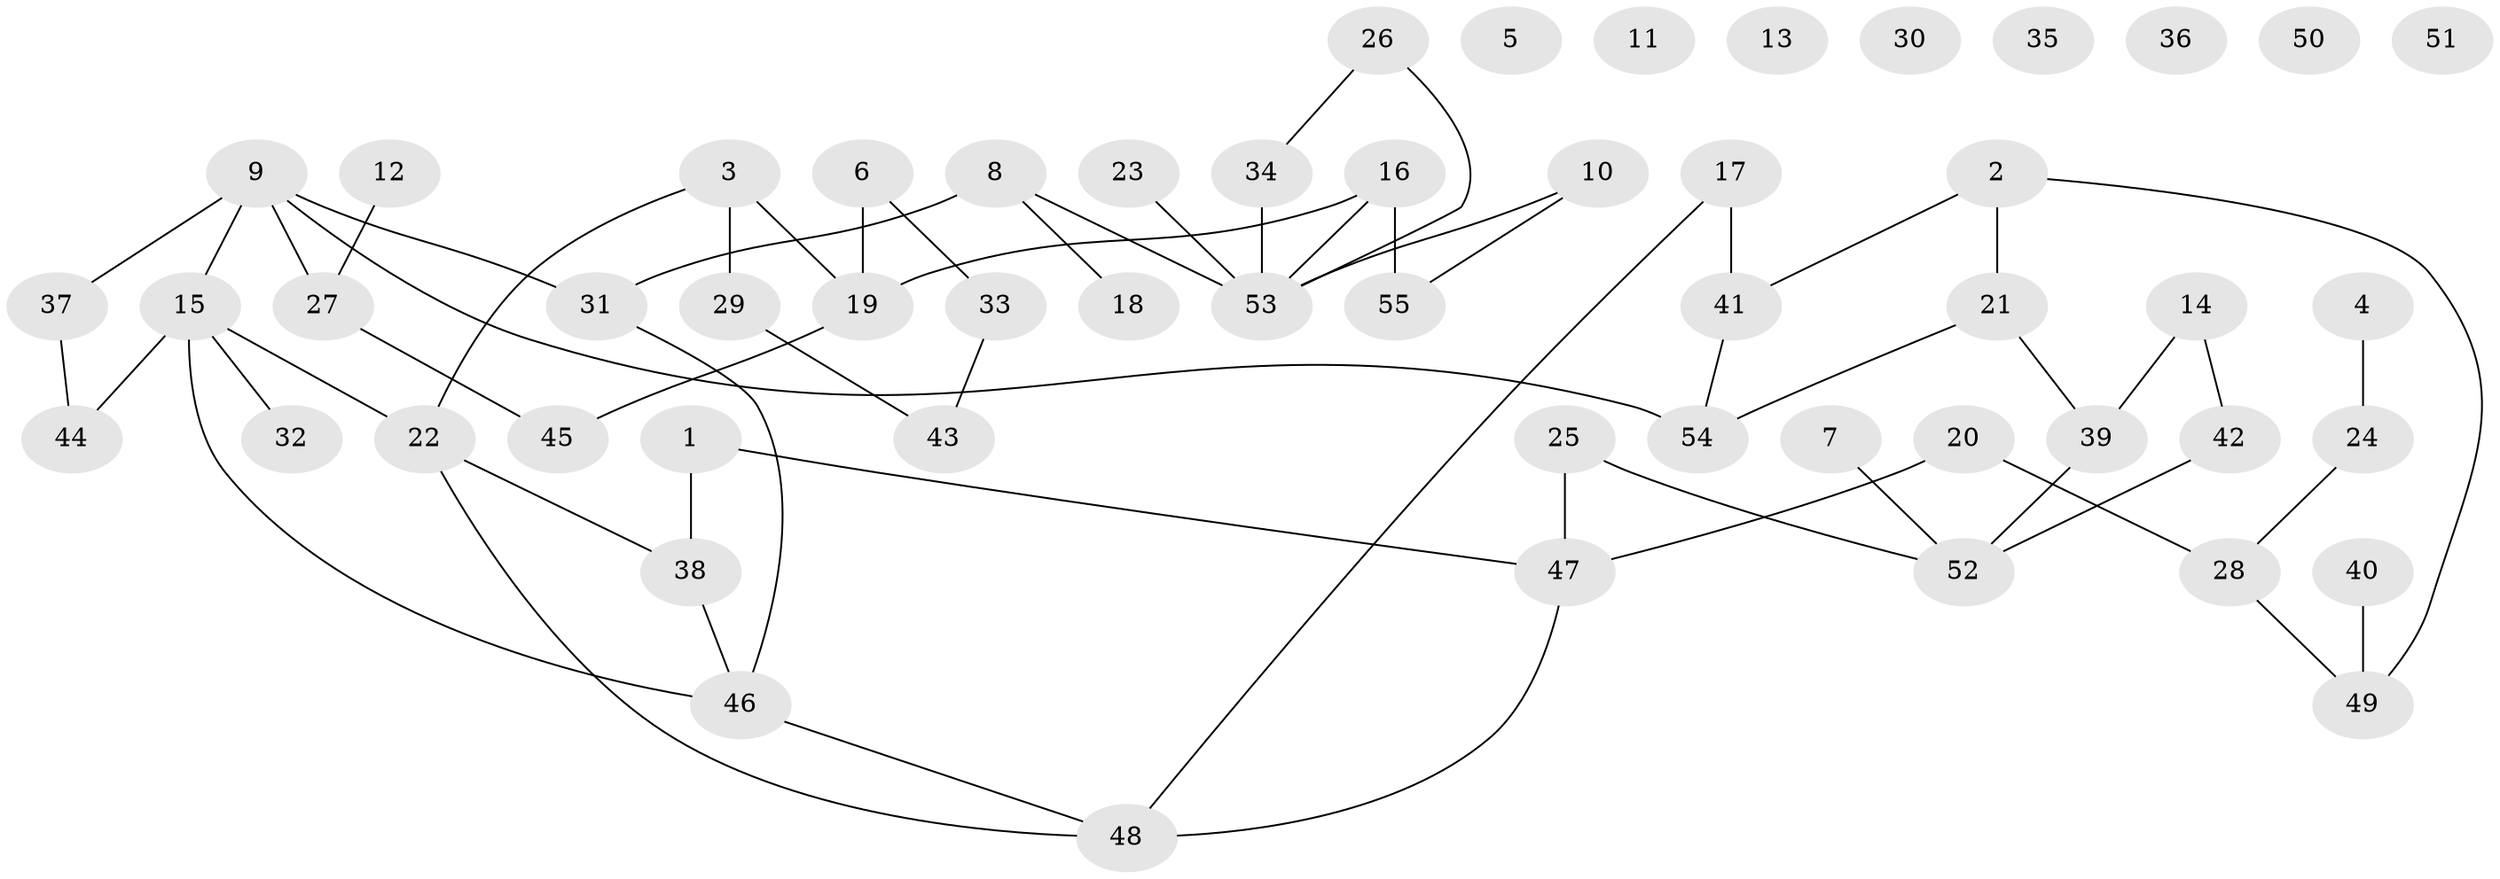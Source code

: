 // coarse degree distribution, {3: 0.2, 4: 0.11428571428571428, 5: 0.05714285714285714, 1: 0.08571428571428572, 0: 0.22857142857142856, 2: 0.2571428571428571, 6: 0.05714285714285714}
// Generated by graph-tools (version 1.1) at 2025/41/03/06/25 10:41:22]
// undirected, 55 vertices, 61 edges
graph export_dot {
graph [start="1"]
  node [color=gray90,style=filled];
  1;
  2;
  3;
  4;
  5;
  6;
  7;
  8;
  9;
  10;
  11;
  12;
  13;
  14;
  15;
  16;
  17;
  18;
  19;
  20;
  21;
  22;
  23;
  24;
  25;
  26;
  27;
  28;
  29;
  30;
  31;
  32;
  33;
  34;
  35;
  36;
  37;
  38;
  39;
  40;
  41;
  42;
  43;
  44;
  45;
  46;
  47;
  48;
  49;
  50;
  51;
  52;
  53;
  54;
  55;
  1 -- 38;
  1 -- 47;
  2 -- 21;
  2 -- 41;
  2 -- 49;
  3 -- 19;
  3 -- 22;
  3 -- 29;
  4 -- 24;
  6 -- 19;
  6 -- 33;
  7 -- 52;
  8 -- 18;
  8 -- 31;
  8 -- 53;
  9 -- 15;
  9 -- 27;
  9 -- 31;
  9 -- 37;
  9 -- 54;
  10 -- 53;
  10 -- 55;
  12 -- 27;
  14 -- 39;
  14 -- 42;
  15 -- 22;
  15 -- 32;
  15 -- 44;
  15 -- 46;
  16 -- 19;
  16 -- 53;
  16 -- 55;
  17 -- 41;
  17 -- 48;
  19 -- 45;
  20 -- 28;
  20 -- 47;
  21 -- 39;
  21 -- 54;
  22 -- 38;
  22 -- 48;
  23 -- 53;
  24 -- 28;
  25 -- 47;
  25 -- 52;
  26 -- 34;
  26 -- 53;
  27 -- 45;
  28 -- 49;
  29 -- 43;
  31 -- 46;
  33 -- 43;
  34 -- 53;
  37 -- 44;
  38 -- 46;
  39 -- 52;
  40 -- 49;
  41 -- 54;
  42 -- 52;
  46 -- 48;
  47 -- 48;
}
